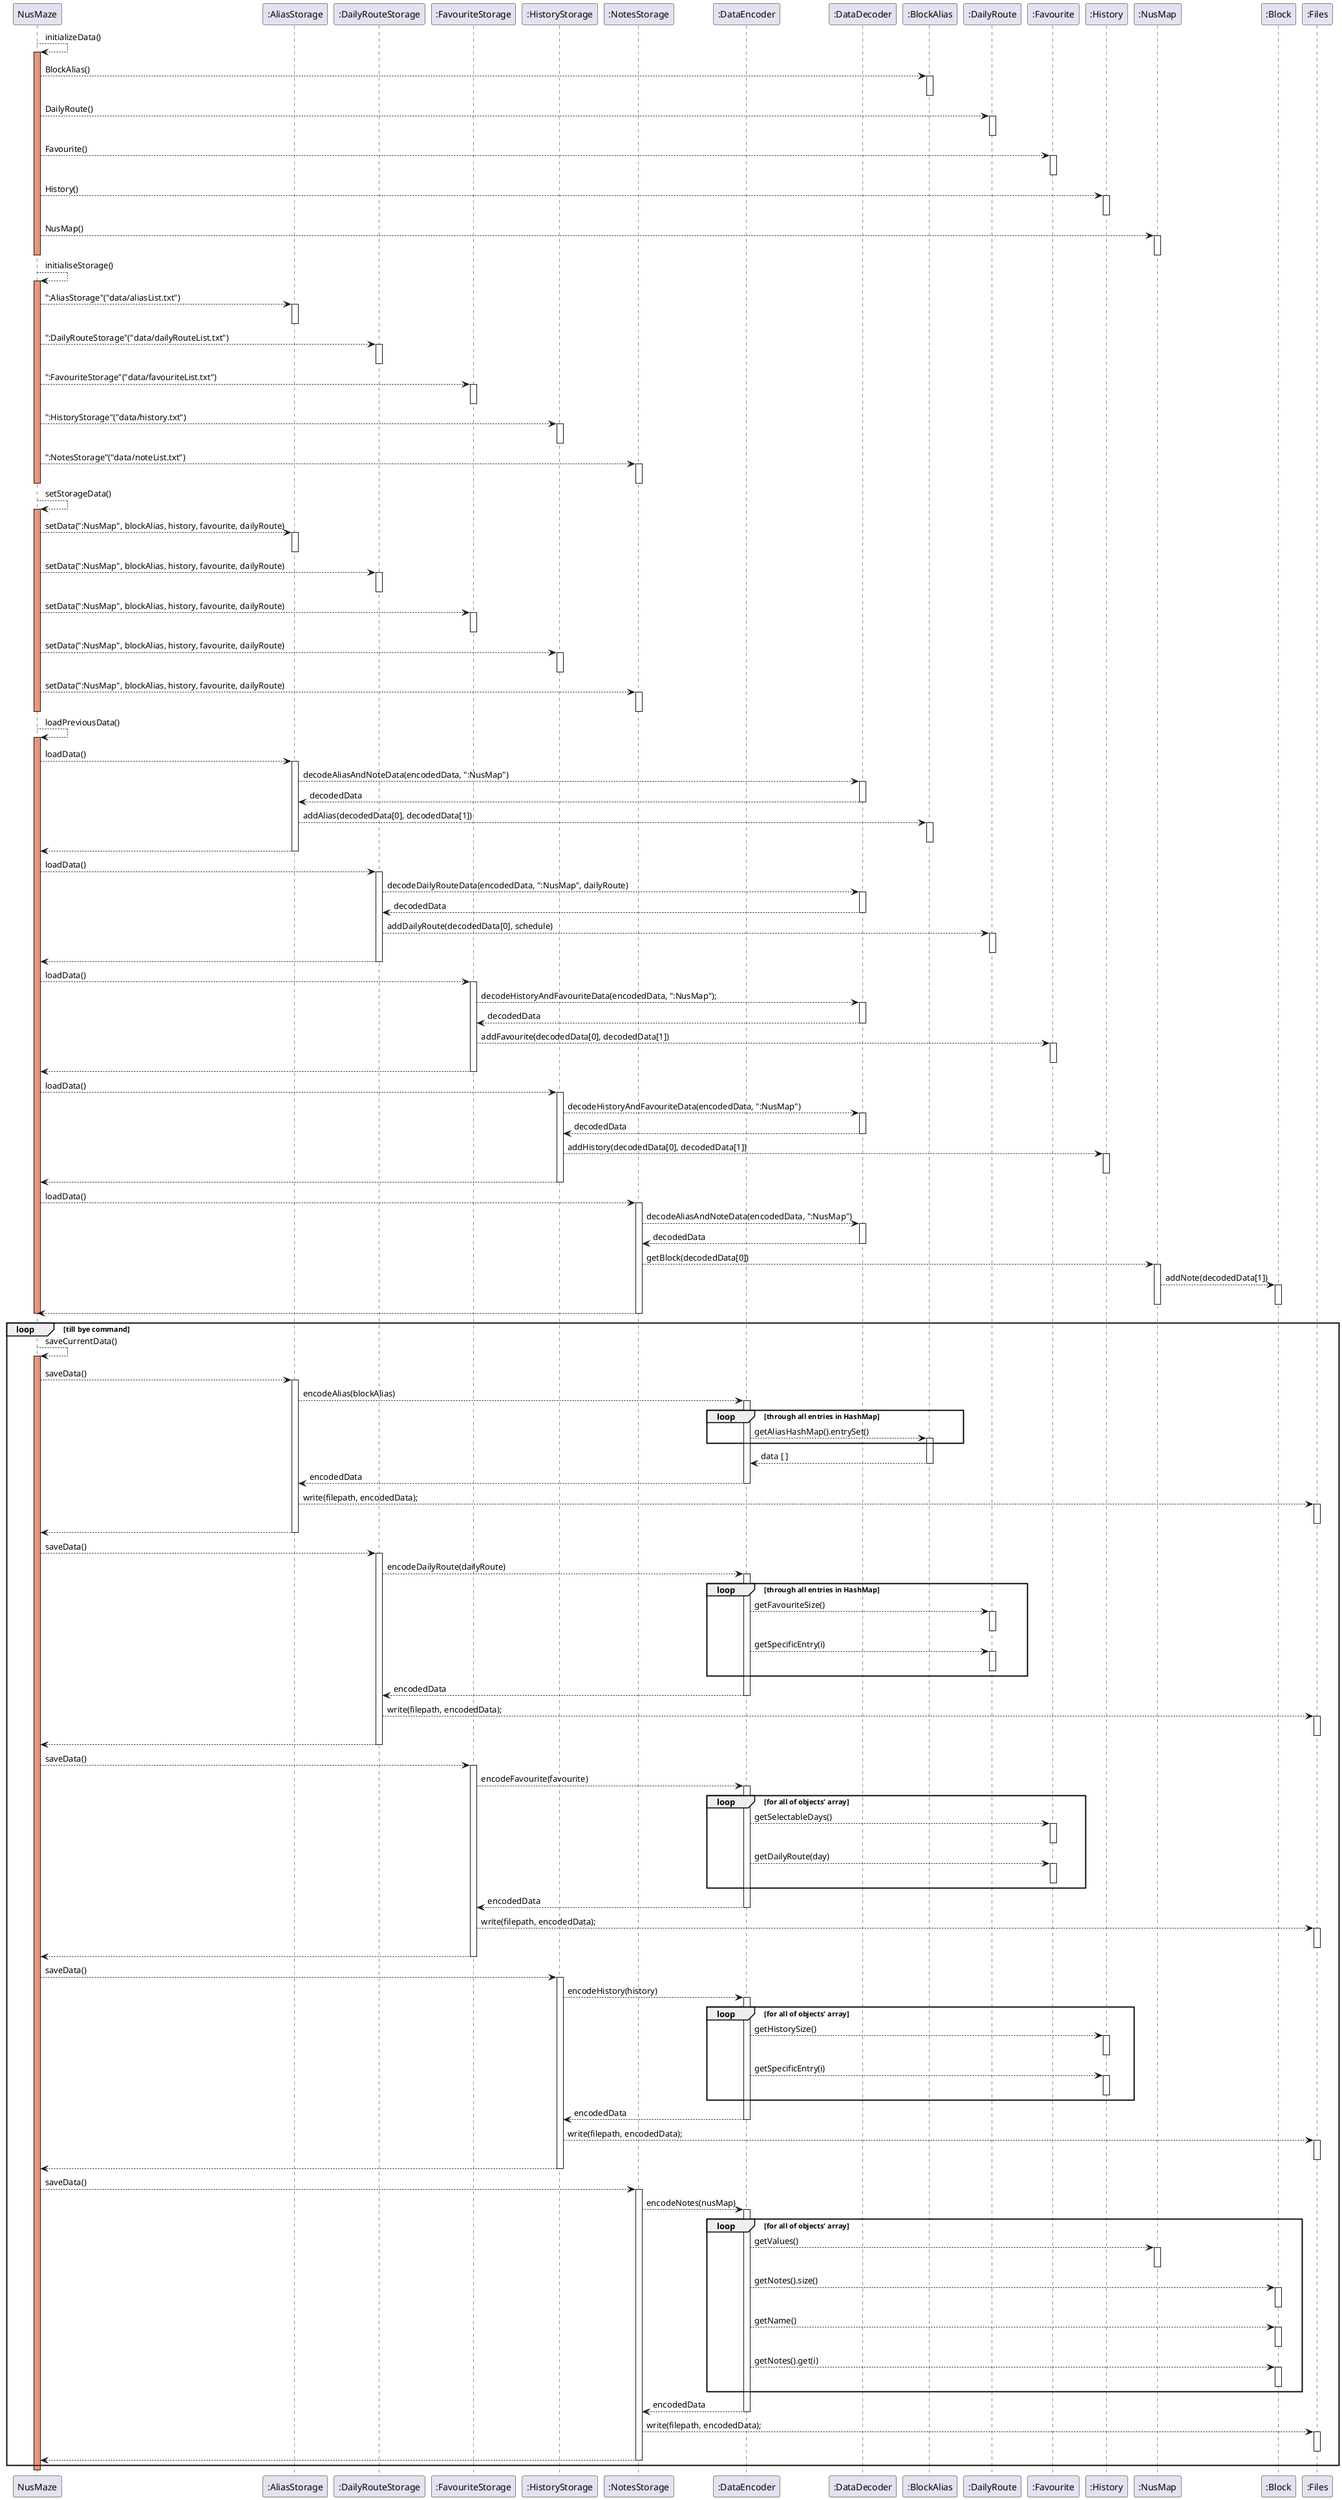 @startuml
'https://plantuml.com/sequence-diagram


participant NusMaze

participant ":AliasStorage"
participant ":DailyRouteStorage"
participant ":FavouriteStorage"
participant ":HistoryStorage"
participant ":NotesStorage"
participant ":DataEncoder"
participant ":DataDecoder"

participant ":BlockAlias"
participant ":DailyRoute"
participant ":Favourite"
participant ":History"
participant ":NusMap"
participant ":Block"

participant ":Files"

NusMaze --> NusMaze: initializeData()
activate NusMaze #DarkSalmon
NusMaze --> ":BlockAlias": BlockAlias()
activate ":BlockAlias"
deactivate ":BlockAlias"
NusMaze --> ":DailyRoute": DailyRoute()
activate ":DailyRoute"
deactivate ":DailyRoute"
NusMaze --> ":Favourite": Favourite()
activate ":Favourite"
deactivate ":Favourite"
NusMaze --> ":History": History()
activate ":History"
deactivate ":History"
NusMaze --> ":NusMap": NusMap()
activate ":NusMap"
deactivate ":NusMap"
deactivate NusMaze

NusMaze --> NusMaze: initialiseStorage()
activate NusMaze #DarkSalmon
NusMaze --> ":AliasStorage": ":AliasStorage"("data/aliasList.txt")
activate ":AliasStorage"
deactivate ":AliasStorage"
NusMaze --> ":DailyRouteStorage": ":DailyRouteStorage"("data/dailyRouteList.txt")
activate ":DailyRouteStorage"
deactivate ":DailyRouteStorage"
NusMaze --> ":FavouriteStorage": ":FavouriteStorage"("data/favouriteList.txt")
activate ":FavouriteStorage"
deactivate ":FavouriteStorage"
NusMaze --> ":HistoryStorage": ":HistoryStorage"("data/history.txt")
activate ":HistoryStorage"
deactivate ":HistoryStorage"
NusMaze --> ":NotesStorage": ":NotesStorage"("data/noteList.txt")
activate ":NotesStorage"
deactivate ":NotesStorage"
deactivate NusMaze #DarkSalmon

NusMaze --> NusMaze: setStorageData()
activate NusMaze #DarkSalmon
NusMaze --> ":AliasStorage" : setData(":NusMap", blockAlias, history, favourite, dailyRoute)
activate ":AliasStorage"
deactivate ":AliasStorage"
NusMaze --> ":DailyRouteStorage": setData(":NusMap", blockAlias, history, favourite, dailyRoute)
activate ":DailyRouteStorage"
deactivate ":DailyRouteStorage"
NusMaze --> ":FavouriteStorage": setData(":NusMap", blockAlias, history, favourite, dailyRoute)
activate ":FavouriteStorage"
deactivate ":FavouriteStorage"
NusMaze --> ":HistoryStorage": setData(":NusMap", blockAlias, history, favourite, dailyRoute)
activate ":HistoryStorage"
deactivate ":HistoryStorage"
NusMaze --> ":NotesStorage": setData(":NusMap", blockAlias, history, favourite, dailyRoute)
activate ":NotesStorage"
deactivate ":NotesStorage"
deactivate NusMaze #DarkSalmon

NusMaze --> NusMaze: loadPreviousData()
activate NusMaze #DarkSalmon

NusMaze --> ":AliasStorage": loadData()
activate ":AliasStorage"
":AliasStorage" ---> ":DataDecoder": decodeAliasAndNoteData(encodedData, ":NusMap")
activate ":DataDecoder"
":DataDecoder" ---> ":AliasStorage": decodedData
deactivate ":DataDecoder"
":AliasStorage" --> ":BlockAlias": addAlias(decodedData[0], decodedData[1])
activate  ":BlockAlias"
deactivate ":BlockAlias"
":AliasStorage" --> NusMaze
deactivate ":AliasStorage"

NusMaze --> ":DailyRouteStorage": loadData()
activate ":DailyRouteStorage"
":DailyRouteStorage" ---> ":DataDecoder": decodeDailyRouteData(encodedData, ":NusMap", dailyRoute)
activate ":DataDecoder"
":DataDecoder" ---> ":DailyRouteStorage": decodedData
deactivate ":DataDecoder"
":DailyRouteStorage" --> ":DailyRoute": addDailyRoute(decodedData[0], schedule)
activate  ":DailyRoute"
deactivate ":DailyRoute"
":DailyRouteStorage" --> NusMaze
deactivate ":DailyRouteStorage"

NusMaze --> ":FavouriteStorage": loadData()
activate ":FavouriteStorage"
":FavouriteStorage" ---> ":DataDecoder": decodeHistoryAndFavouriteData(encodedData, ":NusMap");
activate ":DataDecoder"
":DataDecoder" ---> ":FavouriteStorage": decodedData
deactivate ":DataDecoder"
":FavouriteStorage" --> ":Favourite": addFavourite(decodedData[0], decodedData[1])
activate  ":Favourite"
deactivate ":Favourite"
":FavouriteStorage" --> NusMaze
deactivate ":FavouriteStorage"

NusMaze --> ":HistoryStorage": loadData()
activate ":HistoryStorage"
":HistoryStorage" ---> ":DataDecoder": decodeHistoryAndFavouriteData(encodedData, ":NusMap")
activate ":DataDecoder"
":DataDecoder" ---> ":HistoryStorage": decodedData
deactivate ":DataDecoder"
":HistoryStorage" --> ":History": addHistory(decodedData[0], decodedData[1])
activate  ":History"
deactivate ":History"
":HistoryStorage" --> NusMaze
deactivate ":HistoryStorage"

NusMaze --> ":NotesStorage": loadData()
activate ":NotesStorage"
":NotesStorage" ---> ":DataDecoder": decodeAliasAndNoteData(encodedData, ":NusMap")
activate ":DataDecoder"
":DataDecoder" ---> ":NotesStorage": decodedData
deactivate ":DataDecoder"
":NotesStorage" --> ":NusMap": getBlock(decodedData[0])
activate  ":NusMap"
":NusMap" --> ":Block": addNote(decodedData[1])
activate ":Block"
deactivate ":Block"
deactivate ":NusMap"
":NotesStorage" --> NusMaze
deactivate ":NotesStorage"

deactivate NusMaze #DarkSalmon

loop till bye command
    NusMaze --> NusMaze: saveCurrentData()
    activate NusMaze #DarkSalmon

    NusMaze --> ":AliasStorage": saveData()
    activate ":AliasStorage"
    ":AliasStorage" ---> ":DataEncoder": encodeAlias(blockAlias)
    activate ":DataEncoder"
    group loop[through all entries in HashMap]
    ":DataEncoder" ---> ":BlockAlias": getAliasHashMap().entrySet()
    activate ":BlockAlias"
    end
    ":BlockAlias" ---> ":DataEncoder": data [ ]
    deactivate ":BlockAlias"
    ":DataEncoder" ---> ":AliasStorage": encodedData
    deactivate ":DataEncoder"
    ":AliasStorage" ---> ":Files": write(filepath, encodedData);
    activate ":Files"
    deactivate ":Files"
    ":AliasStorage" --> NusMaze
    deactivate ":AliasStorage"

    NusMaze --> ":DailyRouteStorage": saveData()
    activate ":DailyRouteStorage"
    ":DailyRouteStorage" ---> ":DataEncoder": encodeDailyRoute(dailyRoute)
    activate ":DataEncoder"
    group loop[through all entries in HashMap]
        ":DataEncoder" ---> ":DailyRoute": getFavouriteSize()
        activate ":DailyRoute"
        deactivate ":DailyRoute"
        ":DataEncoder" ---> ":DailyRoute": getSpecificEntry(i)
        activate ":DailyRoute"
        deactivate ":DailyRoute"
    end
    ":DataEncoder" ---> ":DailyRouteStorage": encodedData
    deactivate ":DataEncoder"
    ":DailyRouteStorage" ---> ":Files": write(filepath, encodedData);
    activate ":Files"
    deactivate ":Files"
    ":DailyRouteStorage" --> NusMaze
    deactivate ":DailyRouteStorage"

    NusMaze --> ":FavouriteStorage": saveData()
    activate ":FavouriteStorage"
    ":FavouriteStorage" ---> ":DataEncoder": encodeFavourite(favourite)
    activate ":DataEncoder"
    group loop[for all of objects' array]
        ":DataEncoder" ---> ":Favourite": getSelectableDays()
        activate ":Favourite"
        deactivate ":Favourite"
        deactivate ":Favourite"
        ":DataEncoder" ---> ":Favourite": getDailyRoute(day)
        activate ":Favourite"
        deactivate ":Favourite"
    end
    ":DataEncoder" ---> ":FavouriteStorage": encodedData
    deactivate ":DataEncoder"
    ":FavouriteStorage" ---> ":Files": write(filepath, encodedData);
    activate ":Files"
    deactivate ":Files"
    ":FavouriteStorage" --> NusMaze
    deactivate ":FavouriteStorage"

    NusMaze --> ":HistoryStorage": saveData()
    activate ":HistoryStorage"
    ":HistoryStorage" ---> ":DataEncoder": encodeHistory(history)
    activate ":DataEncoder"
    group loop[for all of objects' array]
        ":DataEncoder" ---> ":History": getHistorySize()
        activate ":History"
        deactivate ":History"
        deactivate ":History"
        ":DataEncoder" ---> ":History": getSpecificEntry(i)
        activate ":History"
        deactivate ":History"
    end
    ":DataEncoder" ---> ":HistoryStorage": encodedData
    deactivate ":DataEncoder"
    ":HistoryStorage" ---> ":Files": write(filepath, encodedData);
    activate ":Files"
    deactivate ":Files"
    ":HistoryStorage" --> NusMaze
    deactivate ":HistoryStorage"

    NusMaze --> ":NotesStorage": saveData()
    activate ":NotesStorage"
    ":NotesStorage" ---> ":DataEncoder": encodeNotes(nusMap)
    activate ":DataEncoder"
    group loop[for all of objects' array]
        ":DataEncoder" ---> ":NusMap": getValues()
        activate ":NusMap"
        deactivate ":NusMap"
        ":DataEncoder" ---> ":Block": getNotes().size()
        activate ":Block"
        deactivate ":Block"
        ":DataEncoder" ---> ":Block": getName()
        activate ":Block"
        deactivate ":Block"
        ":DataEncoder" ---> ":Block": getNotes().get(i)
        activate ":Block"
        deactivate ":Block"
    end
    ":DataEncoder" ---> ":NotesStorage": encodedData
    deactivate ":DataEncoder"
    ":NotesStorage" ---> ":Files": write(filepath, encodedData);
    activate ":Files"
    deactivate ":Files"
    ":NotesStorage" --> NusMaze
    deactivate ":NotesStorage"

end
deactivate NusMaze #DarkSalmon
@enduml